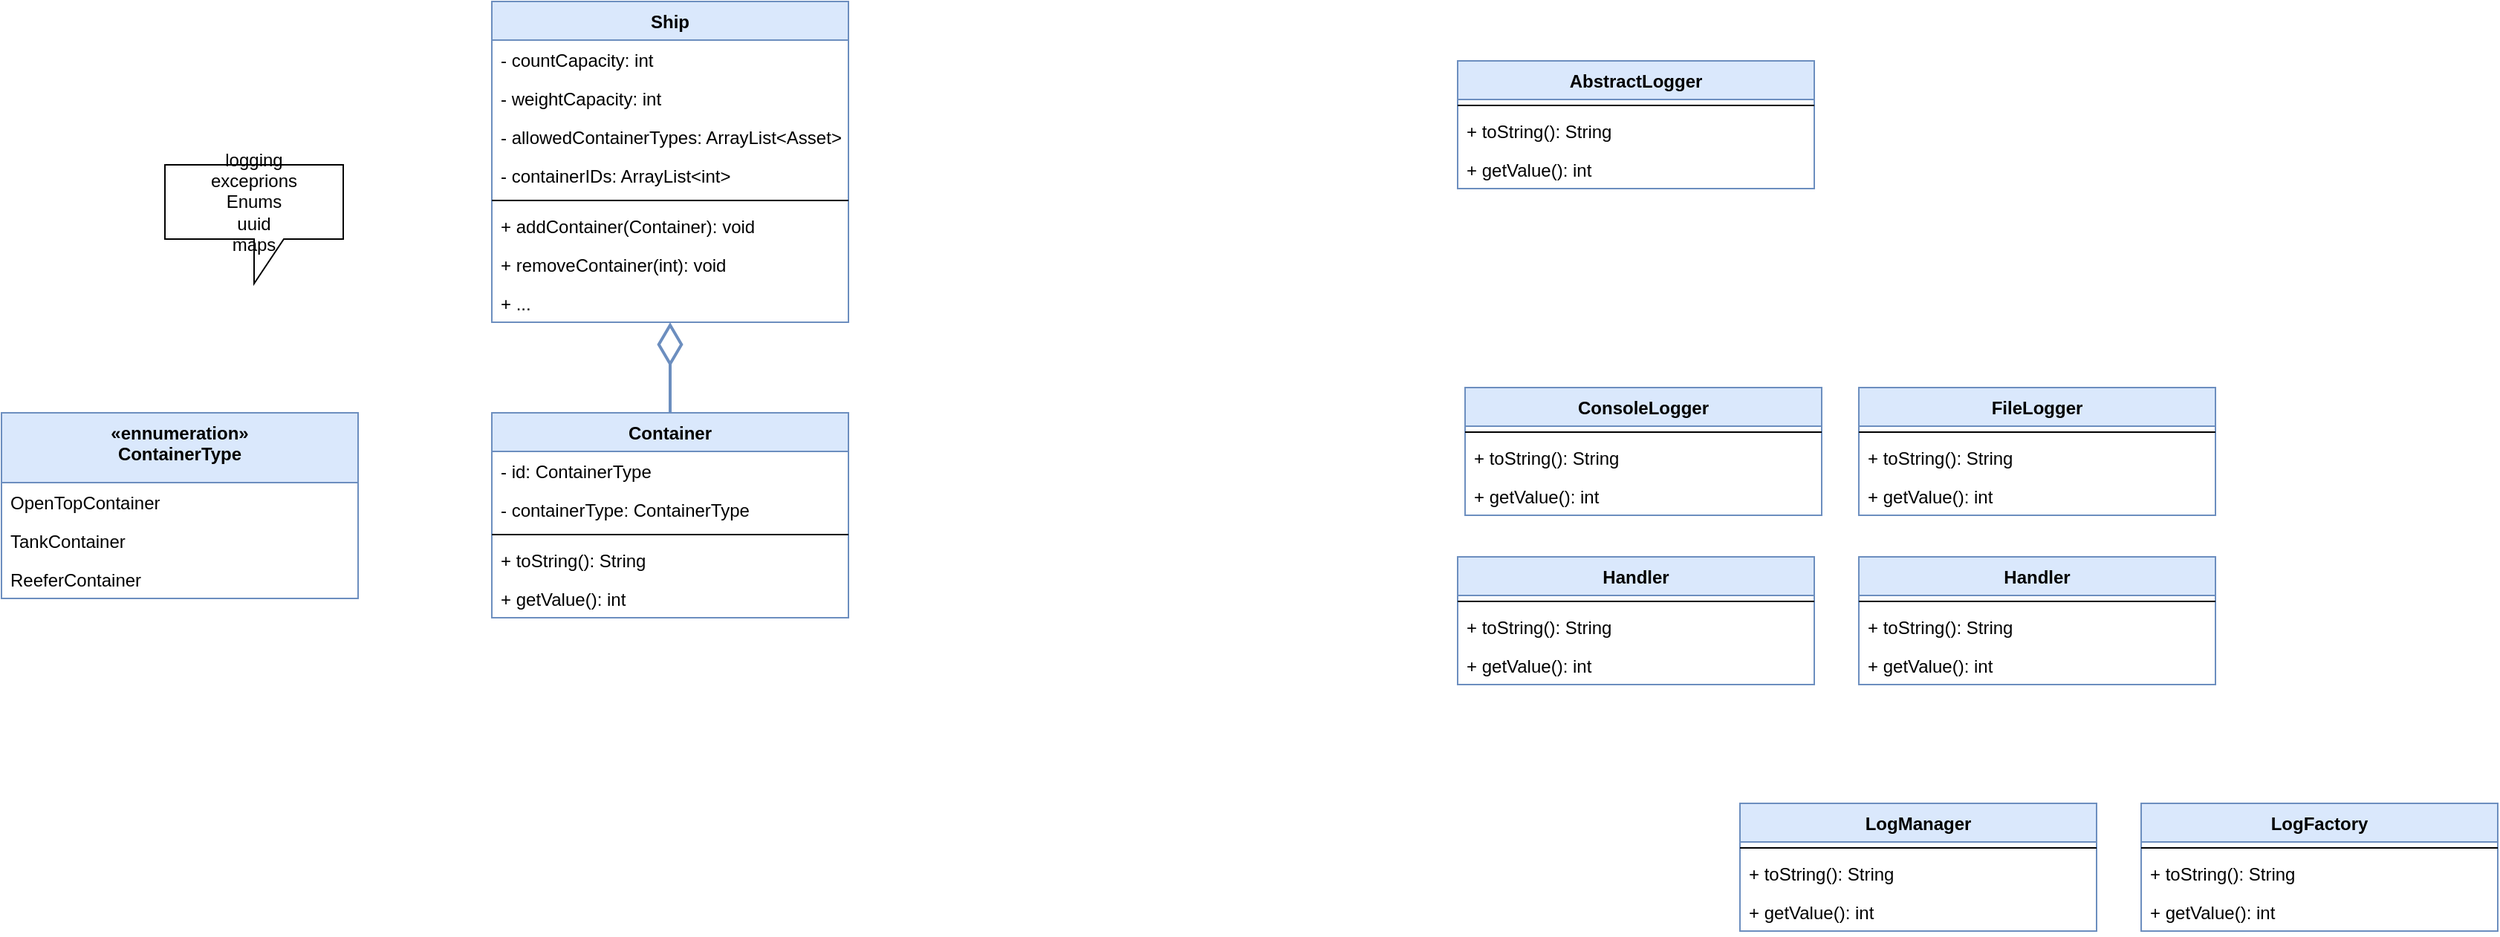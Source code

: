 <mxfile version="20.7.4" type="device"><diagram id="7VK_BTmFym-u6Z7gyhPJ" name="class_diagram"><mxGraphModel dx="1852" dy="402" grid="1" gridSize="10" guides="1" tooltips="1" connect="1" arrows="1" fold="1" page="1" pageScale="1" pageWidth="1169" pageHeight="827" background="#ffffff" math="0" shadow="0"><root><mxCell id="0"/><mxCell id="1" parent="0"/><mxCell id="vgtAmr3IHLEWqKSmXZHl-13" value="Ship" style="swimlane;fontStyle=1;align=center;verticalAlign=top;childLayout=stackLayout;horizontal=1;startSize=26;horizontalStack=0;resizeParent=1;resizeParentMax=0;resizeLast=0;collapsible=1;marginBottom=0;fillColor=#dae8fc;strokeColor=#6c8ebf;" parent="1" vertex="1"><mxGeometry x="220" y="80" width="240" height="216" as="geometry"/></mxCell><mxCell id="vgtAmr3IHLEWqKSmXZHl-14" value="- countCapacity: int" style="text;strokeColor=none;fillColor=none;align=left;verticalAlign=top;spacingLeft=4;spacingRight=4;overflow=hidden;rotatable=0;points=[[0,0.5],[1,0.5]];portConstraint=eastwest;" parent="vgtAmr3IHLEWqKSmXZHl-13" vertex="1"><mxGeometry y="26" width="240" height="26" as="geometry"/></mxCell><mxCell id="IoI_UdaBJIWH_y-O6Vad-1" value="- weightCapacity: int" style="text;strokeColor=none;fillColor=none;align=left;verticalAlign=top;spacingLeft=4;spacingRight=4;overflow=hidden;rotatable=0;points=[[0,0.5],[1,0.5]];portConstraint=eastwest;" vertex="1" parent="vgtAmr3IHLEWqKSmXZHl-13"><mxGeometry y="52" width="240" height="26" as="geometry"/></mxCell><mxCell id="vgtAmr3IHLEWqKSmXZHl-15" value="- allowedContainerTypes: ArrayList&lt;Asset&gt;" style="text;strokeColor=none;fillColor=none;align=left;verticalAlign=top;spacingLeft=4;spacingRight=4;overflow=hidden;rotatable=0;points=[[0,0.5],[1,0.5]];portConstraint=eastwest;" parent="vgtAmr3IHLEWqKSmXZHl-13" vertex="1"><mxGeometry y="78" width="240" height="26" as="geometry"/></mxCell><mxCell id="IoI_UdaBJIWH_y-O6Vad-38" value="- containerIDs: ArrayList&lt;int&gt;" style="text;strokeColor=none;fillColor=none;align=left;verticalAlign=top;spacingLeft=4;spacingRight=4;overflow=hidden;rotatable=0;points=[[0,0.5],[1,0.5]];portConstraint=eastwest;" vertex="1" parent="vgtAmr3IHLEWqKSmXZHl-13"><mxGeometry y="104" width="240" height="26" as="geometry"/></mxCell><mxCell id="vgtAmr3IHLEWqKSmXZHl-17" value="" style="line;strokeWidth=1;fillColor=none;align=left;verticalAlign=middle;spacingTop=-1;spacingLeft=3;spacingRight=3;rotatable=0;labelPosition=right;points=[];portConstraint=eastwest;" parent="vgtAmr3IHLEWqKSmXZHl-13" vertex="1"><mxGeometry y="130" width="240" height="8" as="geometry"/></mxCell><mxCell id="vgtAmr3IHLEWqKSmXZHl-18" value="+ addContainer(Container): void" style="text;strokeColor=none;fillColor=none;align=left;verticalAlign=top;spacingLeft=4;spacingRight=4;overflow=hidden;rotatable=0;points=[[0,0.5],[1,0.5]];portConstraint=eastwest;" parent="vgtAmr3IHLEWqKSmXZHl-13" vertex="1"><mxGeometry y="138" width="240" height="26" as="geometry"/></mxCell><mxCell id="vgtAmr3IHLEWqKSmXZHl-19" value="+ removeContainer(int): void" style="text;strokeColor=none;fillColor=none;align=left;verticalAlign=top;spacingLeft=4;spacingRight=4;overflow=hidden;rotatable=0;points=[[0,0.5],[1,0.5]];portConstraint=eastwest;" parent="vgtAmr3IHLEWqKSmXZHl-13" vertex="1"><mxGeometry y="164" width="240" height="26" as="geometry"/></mxCell><mxCell id="vgtAmr3IHLEWqKSmXZHl-20" value="+ ..." style="text;strokeColor=none;fillColor=none;align=left;verticalAlign=top;spacingLeft=4;spacingRight=4;overflow=hidden;rotatable=0;points=[[0,0.5],[1,0.5]];portConstraint=eastwest;" parent="vgtAmr3IHLEWqKSmXZHl-13" vertex="1"><mxGeometry y="190" width="240" height="26" as="geometry"/></mxCell><mxCell id="vgtAmr3IHLEWqKSmXZHl-21" value="Container" style="swimlane;fontStyle=1;align=center;verticalAlign=top;childLayout=stackLayout;horizontal=1;startSize=26;horizontalStack=0;resizeParent=1;resizeParentMax=0;resizeLast=0;collapsible=1;marginBottom=0;fillColor=#dae8fc;strokeColor=#6c8ebf;" parent="1" vertex="1"><mxGeometry x="220" y="357" width="240" height="138" as="geometry"/></mxCell><mxCell id="IoI_UdaBJIWH_y-O6Vad-37" value="- id: ContainerType" style="text;strokeColor=none;fillColor=none;align=left;verticalAlign=top;spacingLeft=4;spacingRight=4;overflow=hidden;rotatable=0;points=[[0,0.5],[1,0.5]];portConstraint=eastwest;" vertex="1" parent="vgtAmr3IHLEWqKSmXZHl-21"><mxGeometry y="26" width="240" height="26" as="geometry"/></mxCell><mxCell id="IoI_UdaBJIWH_y-O6Vad-3" value="- containerType: ContainerType" style="text;strokeColor=none;fillColor=none;align=left;verticalAlign=top;spacingLeft=4;spacingRight=4;overflow=hidden;rotatable=0;points=[[0,0.5],[1,0.5]];portConstraint=eastwest;" vertex="1" parent="vgtAmr3IHLEWqKSmXZHl-21"><mxGeometry y="52" width="240" height="26" as="geometry"/></mxCell><mxCell id="vgtAmr3IHLEWqKSmXZHl-25" value="" style="line;strokeWidth=1;fillColor=none;align=left;verticalAlign=middle;spacingTop=-1;spacingLeft=3;spacingRight=3;rotatable=0;labelPosition=right;points=[];portConstraint=eastwest;" parent="vgtAmr3IHLEWqKSmXZHl-21" vertex="1"><mxGeometry y="78" width="240" height="8" as="geometry"/></mxCell><mxCell id="vgtAmr3IHLEWqKSmXZHl-26" value="+ toString(): String" style="text;strokeColor=none;fillColor=none;align=left;verticalAlign=top;spacingLeft=4;spacingRight=4;overflow=hidden;rotatable=0;points=[[0,0.5],[1,0.5]];portConstraint=eastwest;" parent="vgtAmr3IHLEWqKSmXZHl-21" vertex="1"><mxGeometry y="86" width="240" height="26" as="geometry"/></mxCell><mxCell id="vgtAmr3IHLEWqKSmXZHl-27" value="+ getValue(): int" style="text;strokeColor=none;fillColor=none;align=left;verticalAlign=top;spacingLeft=4;spacingRight=4;overflow=hidden;rotatable=0;points=[[0,0.5],[1,0.5]];portConstraint=eastwest;" parent="vgtAmr3IHLEWqKSmXZHl-21" vertex="1"><mxGeometry y="112" width="240" height="26" as="geometry"/></mxCell><mxCell id="Fsk4wEoNp4yOHj6lykWF-1" value="" style="endArrow=diamondThin;endFill=0;endSize=24;html=1;rounded=0;strokeColor=#6C8EBF;strokeWidth=2;exitX=0.5;exitY=0;exitDx=0;exitDy=0;" parent="1" source="vgtAmr3IHLEWqKSmXZHl-21" target="vgtAmr3IHLEWqKSmXZHl-20" edge="1"><mxGeometry width="160" relative="1" as="geometry"><mxPoint x="290" y="347" as="sourcePoint"/><mxPoint x="340" y="247" as="targetPoint"/></mxGeometry></mxCell><mxCell id="IoI_UdaBJIWH_y-O6Vad-2" value="logging&lt;br&gt;exceprions&lt;br&gt;Enums&lt;br&gt;uuid&lt;br&gt;maps" style="shape=callout;whiteSpace=wrap;html=1;perimeter=calloutPerimeter;" vertex="1" parent="1"><mxGeometry y="190" width="120" height="80" as="geometry"/></mxCell><mxCell id="IoI_UdaBJIWH_y-O6Vad-4" value="«ennumeration»&#10;ContainerType" style="swimlane;fontStyle=1;align=center;verticalAlign=top;childLayout=stackLayout;horizontal=1;startSize=47;horizontalStack=0;resizeParent=1;resizeParentMax=0;resizeLast=0;collapsible=1;marginBottom=0;fillColor=#dae8fc;strokeColor=#6c8ebf;fontFamily=Helvetica;" vertex="1" parent="1"><mxGeometry x="-110" y="357" width="240" height="125" as="geometry"/></mxCell><mxCell id="IoI_UdaBJIWH_y-O6Vad-6" value="OpenTopContainer" style="text;strokeColor=none;fillColor=none;align=left;verticalAlign=top;spacingLeft=4;spacingRight=4;overflow=hidden;rotatable=0;points=[[0,0.5],[1,0.5]];portConstraint=eastwest;" vertex="1" parent="IoI_UdaBJIWH_y-O6Vad-4"><mxGeometry y="47" width="240" height="26" as="geometry"/></mxCell><mxCell id="IoI_UdaBJIWH_y-O6Vad-7" value="TankContainer" style="text;strokeColor=none;fillColor=none;align=left;verticalAlign=top;spacingLeft=4;spacingRight=4;overflow=hidden;rotatable=0;points=[[0,0.5],[1,0.5]];portConstraint=eastwest;" vertex="1" parent="IoI_UdaBJIWH_y-O6Vad-4"><mxGeometry y="73" width="240" height="26" as="geometry"/></mxCell><mxCell id="IoI_UdaBJIWH_y-O6Vad-8" value="ReeferContainer" style="text;strokeColor=none;fillColor=none;align=left;verticalAlign=top;spacingLeft=4;spacingRight=4;overflow=hidden;rotatable=0;points=[[0,0.5],[1,0.5]];portConstraint=eastwest;" vertex="1" parent="IoI_UdaBJIWH_y-O6Vad-4"><mxGeometry y="99" width="240" height="26" as="geometry"/></mxCell><mxCell id="IoI_UdaBJIWH_y-O6Vad-9" value="AbstractLogger" style="swimlane;fontStyle=1;align=center;verticalAlign=top;childLayout=stackLayout;horizontal=1;startSize=26;horizontalStack=0;resizeParent=1;resizeParentMax=0;resizeLast=0;collapsible=1;marginBottom=0;fillColor=#dae8fc;strokeColor=#6c8ebf;" vertex="1" parent="1"><mxGeometry x="870" y="120" width="240" height="86" as="geometry"/></mxCell><mxCell id="IoI_UdaBJIWH_y-O6Vad-10" value="" style="line;strokeWidth=1;fillColor=none;align=left;verticalAlign=middle;spacingTop=-1;spacingLeft=3;spacingRight=3;rotatable=0;labelPosition=right;points=[];portConstraint=eastwest;" vertex="1" parent="IoI_UdaBJIWH_y-O6Vad-9"><mxGeometry y="26" width="240" height="8" as="geometry"/></mxCell><mxCell id="IoI_UdaBJIWH_y-O6Vad-11" value="+ toString(): String" style="text;strokeColor=none;fillColor=none;align=left;verticalAlign=top;spacingLeft=4;spacingRight=4;overflow=hidden;rotatable=0;points=[[0,0.5],[1,0.5]];portConstraint=eastwest;" vertex="1" parent="IoI_UdaBJIWH_y-O6Vad-9"><mxGeometry y="34" width="240" height="26" as="geometry"/></mxCell><mxCell id="IoI_UdaBJIWH_y-O6Vad-12" value="+ getValue(): int" style="text;strokeColor=none;fillColor=none;align=left;verticalAlign=top;spacingLeft=4;spacingRight=4;overflow=hidden;rotatable=0;points=[[0,0.5],[1,0.5]];portConstraint=eastwest;" vertex="1" parent="IoI_UdaBJIWH_y-O6Vad-9"><mxGeometry y="60" width="240" height="26" as="geometry"/></mxCell><mxCell id="IoI_UdaBJIWH_y-O6Vad-13" value="ConsoleLogger" style="swimlane;fontStyle=1;align=center;verticalAlign=top;childLayout=stackLayout;horizontal=1;startSize=26;horizontalStack=0;resizeParent=1;resizeParentMax=0;resizeLast=0;collapsible=1;marginBottom=0;fillColor=#dae8fc;strokeColor=#6c8ebf;" vertex="1" parent="1"><mxGeometry x="875" y="340" width="240" height="86" as="geometry"/></mxCell><mxCell id="IoI_UdaBJIWH_y-O6Vad-14" value="" style="line;strokeWidth=1;fillColor=none;align=left;verticalAlign=middle;spacingTop=-1;spacingLeft=3;spacingRight=3;rotatable=0;labelPosition=right;points=[];portConstraint=eastwest;" vertex="1" parent="IoI_UdaBJIWH_y-O6Vad-13"><mxGeometry y="26" width="240" height="8" as="geometry"/></mxCell><mxCell id="IoI_UdaBJIWH_y-O6Vad-15" value="+ toString(): String" style="text;strokeColor=none;fillColor=none;align=left;verticalAlign=top;spacingLeft=4;spacingRight=4;overflow=hidden;rotatable=0;points=[[0,0.5],[1,0.5]];portConstraint=eastwest;" vertex="1" parent="IoI_UdaBJIWH_y-O6Vad-13"><mxGeometry y="34" width="240" height="26" as="geometry"/></mxCell><mxCell id="IoI_UdaBJIWH_y-O6Vad-16" value="+ getValue(): int" style="text;strokeColor=none;fillColor=none;align=left;verticalAlign=top;spacingLeft=4;spacingRight=4;overflow=hidden;rotatable=0;points=[[0,0.5],[1,0.5]];portConstraint=eastwest;" vertex="1" parent="IoI_UdaBJIWH_y-O6Vad-13"><mxGeometry y="60" width="240" height="26" as="geometry"/></mxCell><mxCell id="IoI_UdaBJIWH_y-O6Vad-17" value="FileLogger" style="swimlane;fontStyle=1;align=center;verticalAlign=top;childLayout=stackLayout;horizontal=1;startSize=26;horizontalStack=0;resizeParent=1;resizeParentMax=0;resizeLast=0;collapsible=1;marginBottom=0;fillColor=#dae8fc;strokeColor=#6c8ebf;" vertex="1" parent="1"><mxGeometry x="1140" y="340" width="240" height="86" as="geometry"/></mxCell><mxCell id="IoI_UdaBJIWH_y-O6Vad-18" value="" style="line;strokeWidth=1;fillColor=none;align=left;verticalAlign=middle;spacingTop=-1;spacingLeft=3;spacingRight=3;rotatable=0;labelPosition=right;points=[];portConstraint=eastwest;" vertex="1" parent="IoI_UdaBJIWH_y-O6Vad-17"><mxGeometry y="26" width="240" height="8" as="geometry"/></mxCell><mxCell id="IoI_UdaBJIWH_y-O6Vad-19" value="+ toString(): String" style="text;strokeColor=none;fillColor=none;align=left;verticalAlign=top;spacingLeft=4;spacingRight=4;overflow=hidden;rotatable=0;points=[[0,0.5],[1,0.5]];portConstraint=eastwest;" vertex="1" parent="IoI_UdaBJIWH_y-O6Vad-17"><mxGeometry y="34" width="240" height="26" as="geometry"/></mxCell><mxCell id="IoI_UdaBJIWH_y-O6Vad-20" value="+ getValue(): int" style="text;strokeColor=none;fillColor=none;align=left;verticalAlign=top;spacingLeft=4;spacingRight=4;overflow=hidden;rotatable=0;points=[[0,0.5],[1,0.5]];portConstraint=eastwest;" vertex="1" parent="IoI_UdaBJIWH_y-O6Vad-17"><mxGeometry y="60" width="240" height="26" as="geometry"/></mxCell><mxCell id="IoI_UdaBJIWH_y-O6Vad-21" value="LogManager" style="swimlane;fontStyle=1;align=center;verticalAlign=top;childLayout=stackLayout;horizontal=1;startSize=26;horizontalStack=0;resizeParent=1;resizeParentMax=0;resizeLast=0;collapsible=1;marginBottom=0;fillColor=#dae8fc;strokeColor=#6c8ebf;" vertex="1" parent="1"><mxGeometry x="1060" y="620" width="240" height="86" as="geometry"/></mxCell><mxCell id="IoI_UdaBJIWH_y-O6Vad-22" value="" style="line;strokeWidth=1;fillColor=none;align=left;verticalAlign=middle;spacingTop=-1;spacingLeft=3;spacingRight=3;rotatable=0;labelPosition=right;points=[];portConstraint=eastwest;" vertex="1" parent="IoI_UdaBJIWH_y-O6Vad-21"><mxGeometry y="26" width="240" height="8" as="geometry"/></mxCell><mxCell id="IoI_UdaBJIWH_y-O6Vad-23" value="+ toString(): String" style="text;strokeColor=none;fillColor=none;align=left;verticalAlign=top;spacingLeft=4;spacingRight=4;overflow=hidden;rotatable=0;points=[[0,0.5],[1,0.5]];portConstraint=eastwest;" vertex="1" parent="IoI_UdaBJIWH_y-O6Vad-21"><mxGeometry y="34" width="240" height="26" as="geometry"/></mxCell><mxCell id="IoI_UdaBJIWH_y-O6Vad-24" value="+ getValue(): int" style="text;strokeColor=none;fillColor=none;align=left;verticalAlign=top;spacingLeft=4;spacingRight=4;overflow=hidden;rotatable=0;points=[[0,0.5],[1,0.5]];portConstraint=eastwest;" vertex="1" parent="IoI_UdaBJIWH_y-O6Vad-21"><mxGeometry y="60" width="240" height="26" as="geometry"/></mxCell><mxCell id="IoI_UdaBJIWH_y-O6Vad-25" value="LogFactory" style="swimlane;fontStyle=1;align=center;verticalAlign=top;childLayout=stackLayout;horizontal=1;startSize=26;horizontalStack=0;resizeParent=1;resizeParentMax=0;resizeLast=0;collapsible=1;marginBottom=0;fillColor=#dae8fc;strokeColor=#6c8ebf;" vertex="1" parent="1"><mxGeometry x="1330" y="620" width="240" height="86" as="geometry"/></mxCell><mxCell id="IoI_UdaBJIWH_y-O6Vad-26" value="" style="line;strokeWidth=1;fillColor=none;align=left;verticalAlign=middle;spacingTop=-1;spacingLeft=3;spacingRight=3;rotatable=0;labelPosition=right;points=[];portConstraint=eastwest;" vertex="1" parent="IoI_UdaBJIWH_y-O6Vad-25"><mxGeometry y="26" width="240" height="8" as="geometry"/></mxCell><mxCell id="IoI_UdaBJIWH_y-O6Vad-27" value="+ toString(): String" style="text;strokeColor=none;fillColor=none;align=left;verticalAlign=top;spacingLeft=4;spacingRight=4;overflow=hidden;rotatable=0;points=[[0,0.5],[1,0.5]];portConstraint=eastwest;" vertex="1" parent="IoI_UdaBJIWH_y-O6Vad-25"><mxGeometry y="34" width="240" height="26" as="geometry"/></mxCell><mxCell id="IoI_UdaBJIWH_y-O6Vad-28" value="+ getValue(): int" style="text;strokeColor=none;fillColor=none;align=left;verticalAlign=top;spacingLeft=4;spacingRight=4;overflow=hidden;rotatable=0;points=[[0,0.5],[1,0.5]];portConstraint=eastwest;" vertex="1" parent="IoI_UdaBJIWH_y-O6Vad-25"><mxGeometry y="60" width="240" height="26" as="geometry"/></mxCell><mxCell id="IoI_UdaBJIWH_y-O6Vad-29" value="Handler" style="swimlane;fontStyle=1;align=center;verticalAlign=top;childLayout=stackLayout;horizontal=1;startSize=26;horizontalStack=0;resizeParent=1;resizeParentMax=0;resizeLast=0;collapsible=1;marginBottom=0;fillColor=#dae8fc;strokeColor=#6c8ebf;" vertex="1" parent="1"><mxGeometry x="870" y="454" width="240" height="86" as="geometry"/></mxCell><mxCell id="IoI_UdaBJIWH_y-O6Vad-30" value="" style="line;strokeWidth=1;fillColor=none;align=left;verticalAlign=middle;spacingTop=-1;spacingLeft=3;spacingRight=3;rotatable=0;labelPosition=right;points=[];portConstraint=eastwest;" vertex="1" parent="IoI_UdaBJIWH_y-O6Vad-29"><mxGeometry y="26" width="240" height="8" as="geometry"/></mxCell><mxCell id="IoI_UdaBJIWH_y-O6Vad-31" value="+ toString(): String" style="text;strokeColor=none;fillColor=none;align=left;verticalAlign=top;spacingLeft=4;spacingRight=4;overflow=hidden;rotatable=0;points=[[0,0.5],[1,0.5]];portConstraint=eastwest;" vertex="1" parent="IoI_UdaBJIWH_y-O6Vad-29"><mxGeometry y="34" width="240" height="26" as="geometry"/></mxCell><mxCell id="IoI_UdaBJIWH_y-O6Vad-32" value="+ getValue(): int" style="text;strokeColor=none;fillColor=none;align=left;verticalAlign=top;spacingLeft=4;spacingRight=4;overflow=hidden;rotatable=0;points=[[0,0.5],[1,0.5]];portConstraint=eastwest;" vertex="1" parent="IoI_UdaBJIWH_y-O6Vad-29"><mxGeometry y="60" width="240" height="26" as="geometry"/></mxCell><mxCell id="IoI_UdaBJIWH_y-O6Vad-33" value="Handler" style="swimlane;fontStyle=1;align=center;verticalAlign=top;childLayout=stackLayout;horizontal=1;startSize=26;horizontalStack=0;resizeParent=1;resizeParentMax=0;resizeLast=0;collapsible=1;marginBottom=0;fillColor=#dae8fc;strokeColor=#6c8ebf;" vertex="1" parent="1"><mxGeometry x="1140" y="454" width="240" height="86" as="geometry"/></mxCell><mxCell id="IoI_UdaBJIWH_y-O6Vad-34" value="" style="line;strokeWidth=1;fillColor=none;align=left;verticalAlign=middle;spacingTop=-1;spacingLeft=3;spacingRight=3;rotatable=0;labelPosition=right;points=[];portConstraint=eastwest;" vertex="1" parent="IoI_UdaBJIWH_y-O6Vad-33"><mxGeometry y="26" width="240" height="8" as="geometry"/></mxCell><mxCell id="IoI_UdaBJIWH_y-O6Vad-35" value="+ toString(): String" style="text;strokeColor=none;fillColor=none;align=left;verticalAlign=top;spacingLeft=4;spacingRight=4;overflow=hidden;rotatable=0;points=[[0,0.5],[1,0.5]];portConstraint=eastwest;" vertex="1" parent="IoI_UdaBJIWH_y-O6Vad-33"><mxGeometry y="34" width="240" height="26" as="geometry"/></mxCell><mxCell id="IoI_UdaBJIWH_y-O6Vad-36" value="+ getValue(): int" style="text;strokeColor=none;fillColor=none;align=left;verticalAlign=top;spacingLeft=4;spacingRight=4;overflow=hidden;rotatable=0;points=[[0,0.5],[1,0.5]];portConstraint=eastwest;" vertex="1" parent="IoI_UdaBJIWH_y-O6Vad-33"><mxGeometry y="60" width="240" height="26" as="geometry"/></mxCell></root></mxGraphModel></diagram></mxfile>